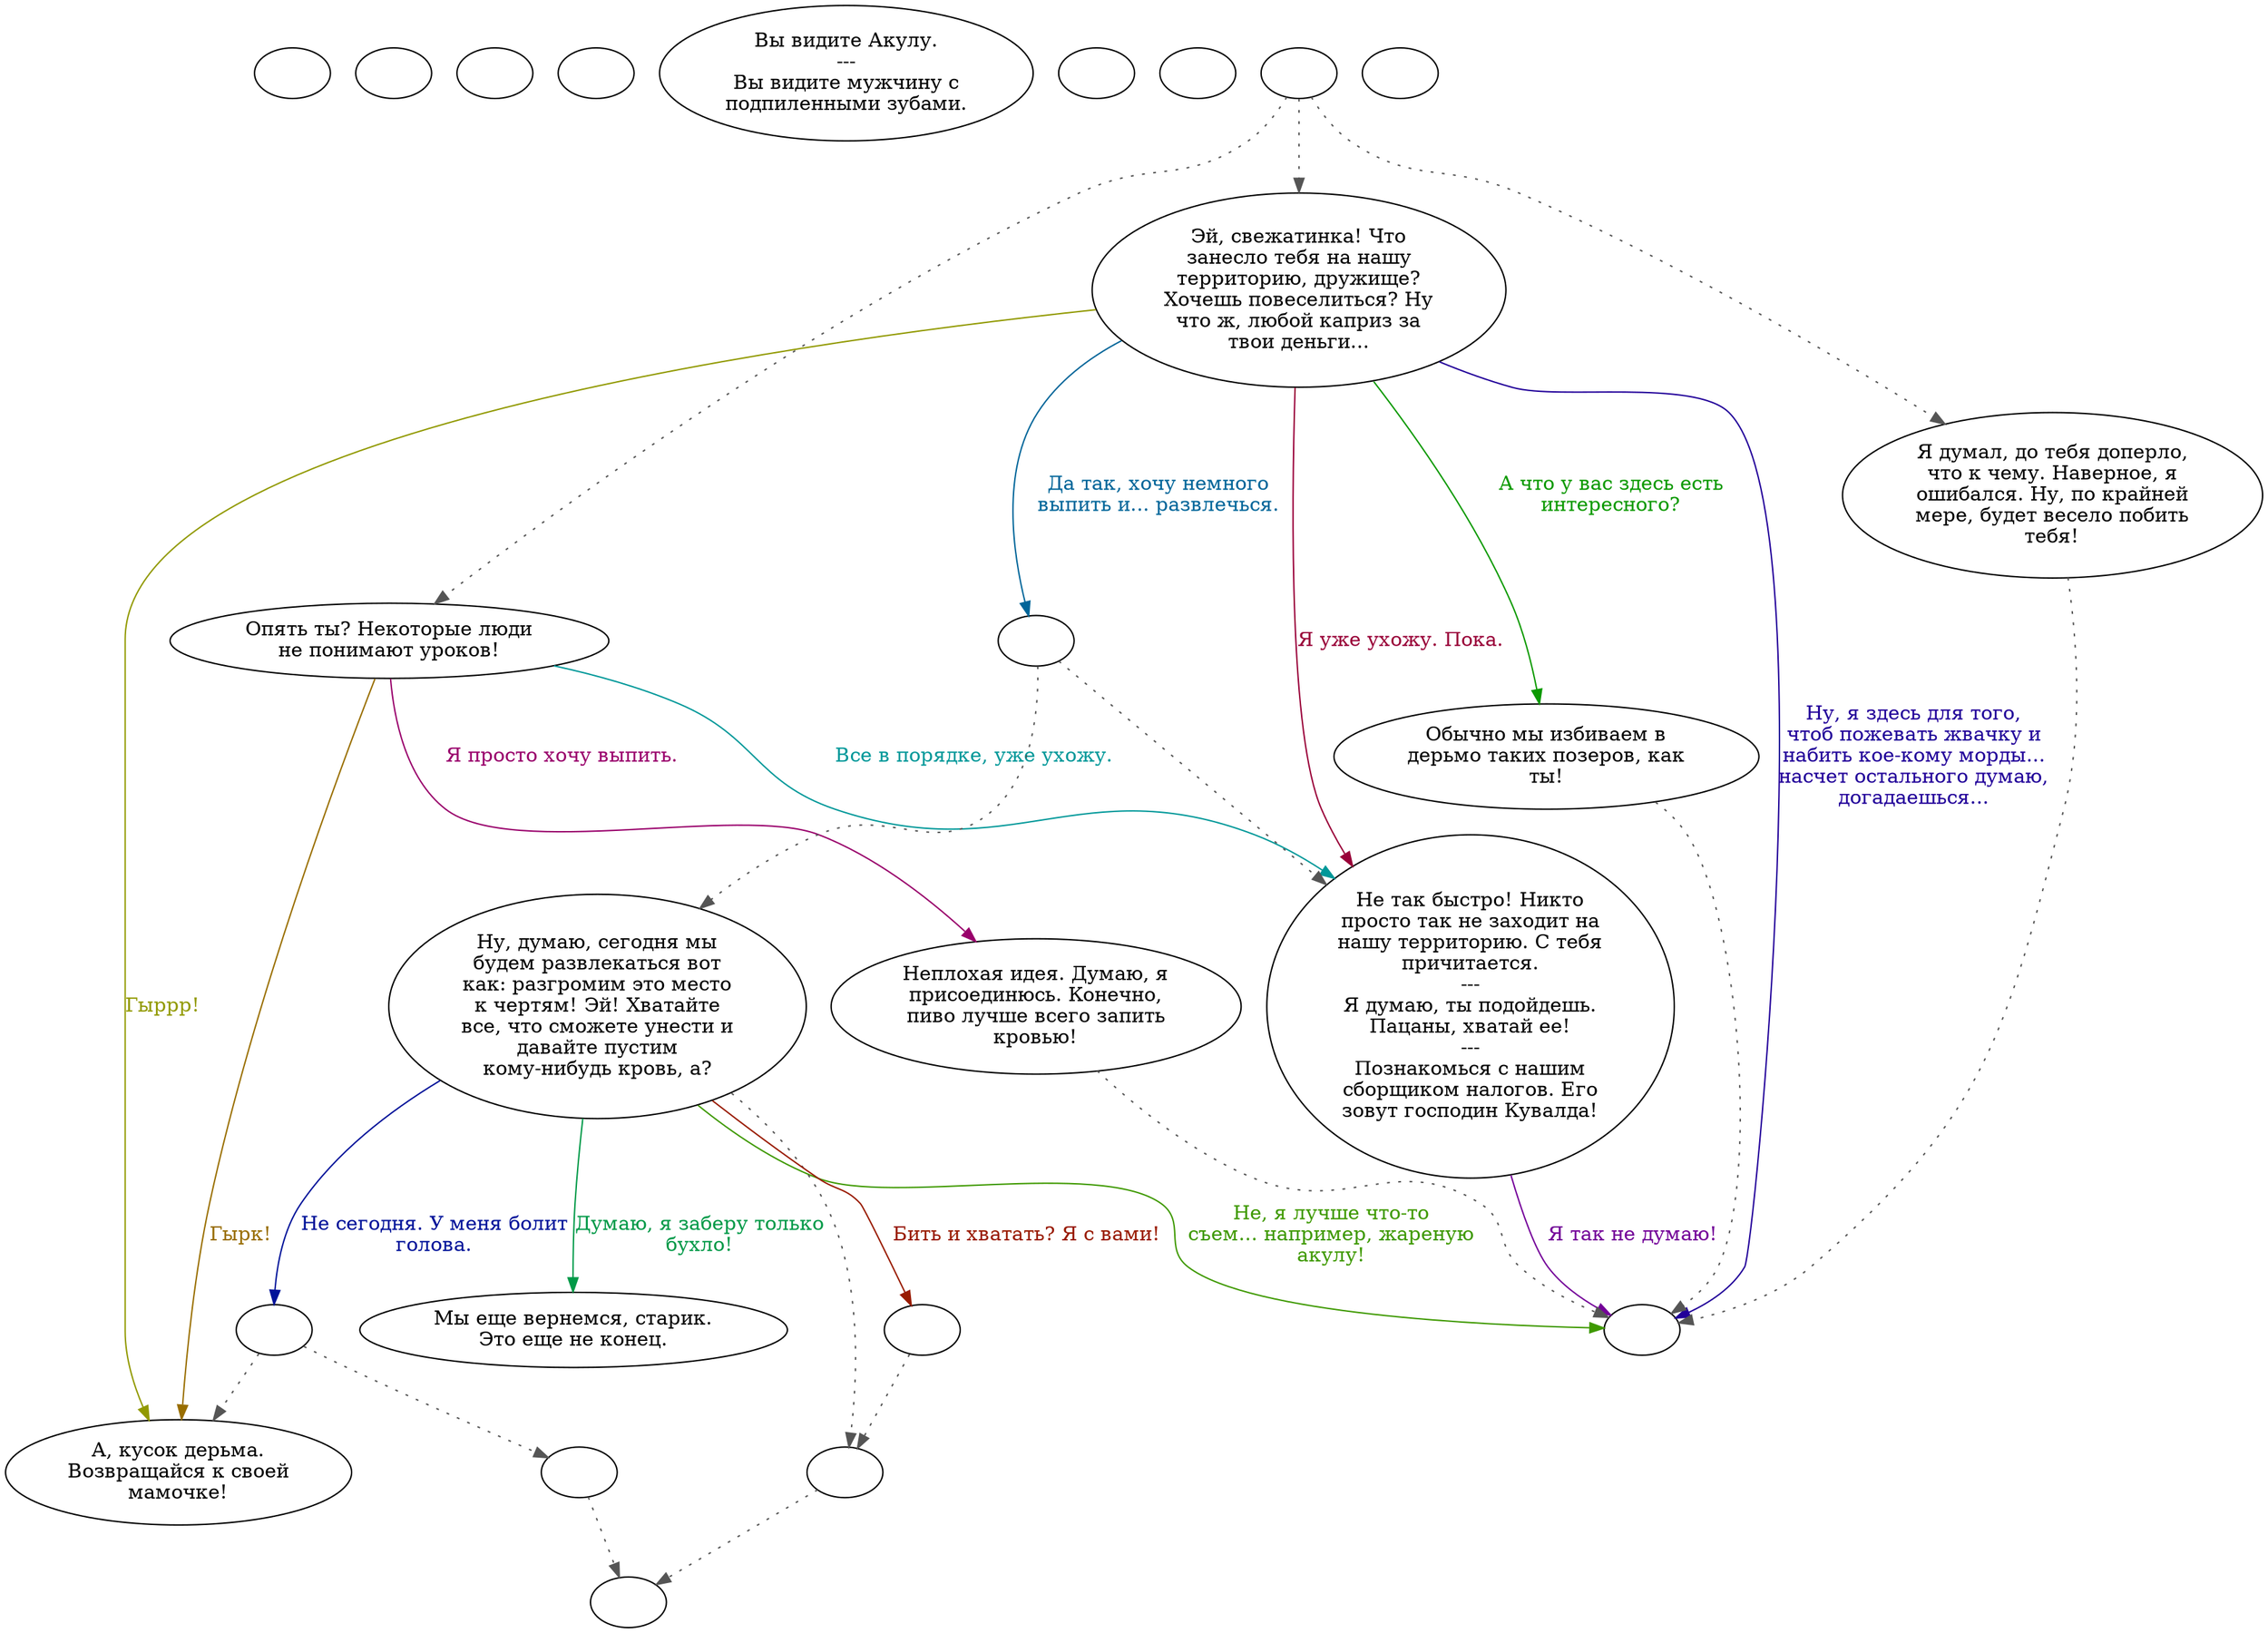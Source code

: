 digraph shark {
  "start" [style=filled       fillcolor="#FFFFFF"       color="#000000"]
  "start" [label=""]
  "critter_p_proc" [style=filled       fillcolor="#FFFFFF"       color="#000000"]
  "critter_p_proc" [label=""]
  "damage_p_proc" [style=filled       fillcolor="#FFFFFF"       color="#000000"]
  "damage_p_proc" [label=""]
  "destroy_p_proc" [style=filled       fillcolor="#FFFFFF"       color="#000000"]
  "destroy_p_proc" [label=""]
  "look_at_p_proc" [style=filled       fillcolor="#FFFFFF"       color="#000000"]
  "look_at_p_proc" [label="Вы видите Акулу.\n---\nВы видите мужчину с\nподпиленными зубами."]
  "map_enter_p_proc" [style=filled       fillcolor="#FFFFFF"       color="#000000"]
  "map_enter_p_proc" [label=""]
  "pickup_p_proc" [style=filled       fillcolor="#FFFFFF"       color="#000000"]
  "pickup_p_proc" [label=""]
  "talk_p_proc" [style=filled       fillcolor="#FFFFFF"       color="#000000"]
  "talk_p_proc" -> "Shark01" [style=dotted color="#555555"]
  "talk_p_proc" -> "Shark08" [style=dotted color="#555555"]
  "talk_p_proc" -> "Shark06" [style=dotted color="#555555"]
  "talk_p_proc" [label=""]
  "timed_event_p_proc" [style=filled       fillcolor="#FFFFFF"       color="#000000"]
  "timed_event_p_proc" [label="Мы еще вернемся, старик.\nЭто еще не конец."]
  "map_update_p_proc" [style=filled       fillcolor="#FFFFFF"       color="#000000"]
  "map_update_p_proc" [label=""]
  "Shark01" [style=filled       fillcolor="#FFFFFF"       color="#000000"]
  "Shark01" [label="Эй, свежатинка! Что\nзанесло тебя на нашу\nтерриторию, дружище?\nХочешь повеселиться? Ну\nчто ж, любой каприз за\nтвои деньги..."]
  "Shark01" -> "SharkCombat" [label="Ну, я здесь для того,\nчтоб пожевать жвачку и\nнабить кое-кому морды...\nнасчет остального думаю,\nдогадаешься..." color="#210099" fontcolor="#210099"]
  "Shark01" -> "Shark02" [label="А что у вас здесь есть\nинтересного?" color="#0B9900" fontcolor="#0B9900"]
  "Shark01" -> "Shark03" [label="Я уже ухожу. Пока." color="#990038" fontcolor="#990038"]
  "Shark01" -> "Shark01a" [label="Да так, хочу немного\nвыпить и... развлечься." color="#006599" fontcolor="#006599"]
  "Shark01" -> "Shark05" [label="Гыррр!" color="#919900" fontcolor="#919900"]
  "Shark01a" [style=filled       fillcolor="#FFFFFF"       color="#000000"]
  "Shark01a" -> "Shark04" [style=dotted color="#555555"]
  "Shark01a" -> "Shark03" [style=dotted color="#555555"]
  "Shark01a" [label=""]
  "Shark02" [style=filled       fillcolor="#FFFFFF"       color="#000000"]
  "Shark02" -> "SharkCombat" [style=dotted color="#555555"]
  "Shark02" [label="Обычно мы избиваем в\nдерьмо таких позеров, как\nты!"]
  "Shark03" [style=filled       fillcolor="#FFFFFF"       color="#000000"]
  "Shark03" [label="Не так быстро! Никто\nпросто так не заходит на\nнашу территорию. С тебя\nпричитается.\n---\nЯ думаю, ты подойдешь.\nПацаны, хватай ее!\n---\nПознакомься с нашим\nсборщиком налогов. Его\nзовут господин Кувалда!"]
  "Shark03" -> "SharkCombat" [label="Я так не думаю!" color="#740099" fontcolor="#740099"]
  "Shark04" [style=filled       fillcolor="#FFFFFF"       color="#000000"]
  "Shark04" -> "UpReactLevel" [style=dotted color="#555555"]
  "Shark04" [label="Ну, думаю, сегодня мы\nбудем развлекаться вот\nкак: разгромим это место\nк чертям! Эй! Хватайте\nвсе, что сможете унести и\nдавайте пустим\nкому-нибудь кровь, а?"]
  "Shark04" -> "timed_event_p_proc" [label="Думаю, я заберу только\nбухло!" color="#009947" fontcolor="#009947"]
  "Shark04" -> "Shark04b" [label="Бить и хватать? Я с вами!" color="#991B00" fontcolor="#991B00"]
  "Shark04" -> "Shark04a" [label="Не сегодня. У меня болит\nголова." color="#001299" fontcolor="#001299"]
  "Shark04" -> "SharkCombat" [label="Не, я лучше что-то\nсъем... например, жареную\nакулу!" color="#3E9900" fontcolor="#3E9900"]
  "Shark04a" [style=filled       fillcolor="#FFFFFF"       color="#000000"]
  "Shark04a" -> "DownReactLevel" [style=dotted color="#555555"]
  "Shark04a" -> "Shark05" [style=dotted color="#555555"]
  "Shark04a" [label=""]
  "Shark04b" [style=filled       fillcolor="#FFFFFF"       color="#000000"]
  "Shark04b" -> "UpReactLevel" [style=dotted color="#555555"]
  "Shark04b" [label=""]
  "Shark05" [style=filled       fillcolor="#FFFFFF"       color="#000000"]
  "Shark05" [label="А, кусок дерьма.\nВозвращайся к своей\nмамочке!"]
  "Shark06" [style=filled       fillcolor="#FFFFFF"       color="#000000"]
  "Shark06" [label="Опять ты? Некоторые люди\nне понимают уроков!"]
  "Shark06" -> "Shark07" [label="Я просто хочу выпить." color="#99006B" fontcolor="#99006B"]
  "Shark06" -> "Shark03" [label="Все в порядке, уже ухожу." color="#009899" fontcolor="#009899"]
  "Shark06" -> "Shark05" [label="Гырк!" color="#996E00" fontcolor="#996E00"]
  "Shark07" [style=filled       fillcolor="#FFFFFF"       color="#000000"]
  "Shark07" -> "SharkCombat" [style=dotted color="#555555"]
  "Shark07" [label="Неплохая идея. Думаю, я\nприсоединюсь. Конечно,\nпиво лучше всего запить\nкровью!"]
  "Shark08" [style=filled       fillcolor="#FFFFFF"       color="#000000"]
  "Shark08" -> "SharkCombat" [style=dotted color="#555555"]
  "Shark08" [label="Я думал, до тебя доперло,\nчто к чему. Наверное, я\nошибался. Ну, по крайней\nмере, будет весело побить\nтебя!"]
  "SharkCombat" [style=filled       fillcolor="#FFFFFF"       color="#000000"]
  "SharkCombat" [label=""]
  "LevelToReact" [style=filled       fillcolor="#FFFFFF"       color="#000000"]
  "LevelToReact" [label=""]
  "UpReactLevel" [style=filled       fillcolor="#FFFFFF"       color="#000000"]
  "UpReactLevel" -> "LevelToReact" [style=dotted color="#555555"]
  "UpReactLevel" [label=""]
  "DownReactLevel" [style=filled       fillcolor="#FFFFFF"       color="#000000"]
  "DownReactLevel" -> "LevelToReact" [style=dotted color="#555555"]
  "DownReactLevel" [label=""]
}